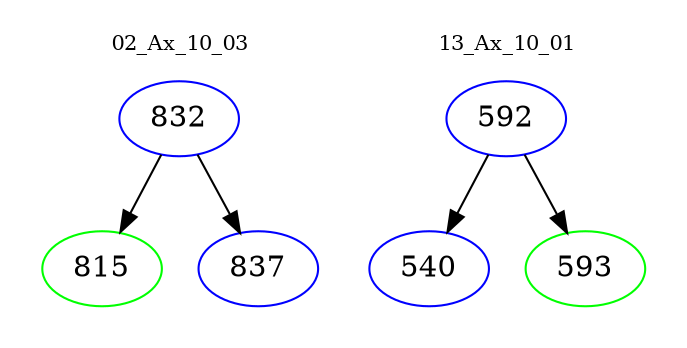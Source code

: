 digraph{
subgraph cluster_0 {
color = white
label = "02_Ax_10_03";
fontsize=10;
T0_832 [label="832", color="blue"]
T0_832 -> T0_815 [color="black"]
T0_815 [label="815", color="green"]
T0_832 -> T0_837 [color="black"]
T0_837 [label="837", color="blue"]
}
subgraph cluster_1 {
color = white
label = "13_Ax_10_01";
fontsize=10;
T1_592 [label="592", color="blue"]
T1_592 -> T1_540 [color="black"]
T1_540 [label="540", color="blue"]
T1_592 -> T1_593 [color="black"]
T1_593 [label="593", color="green"]
}
}
